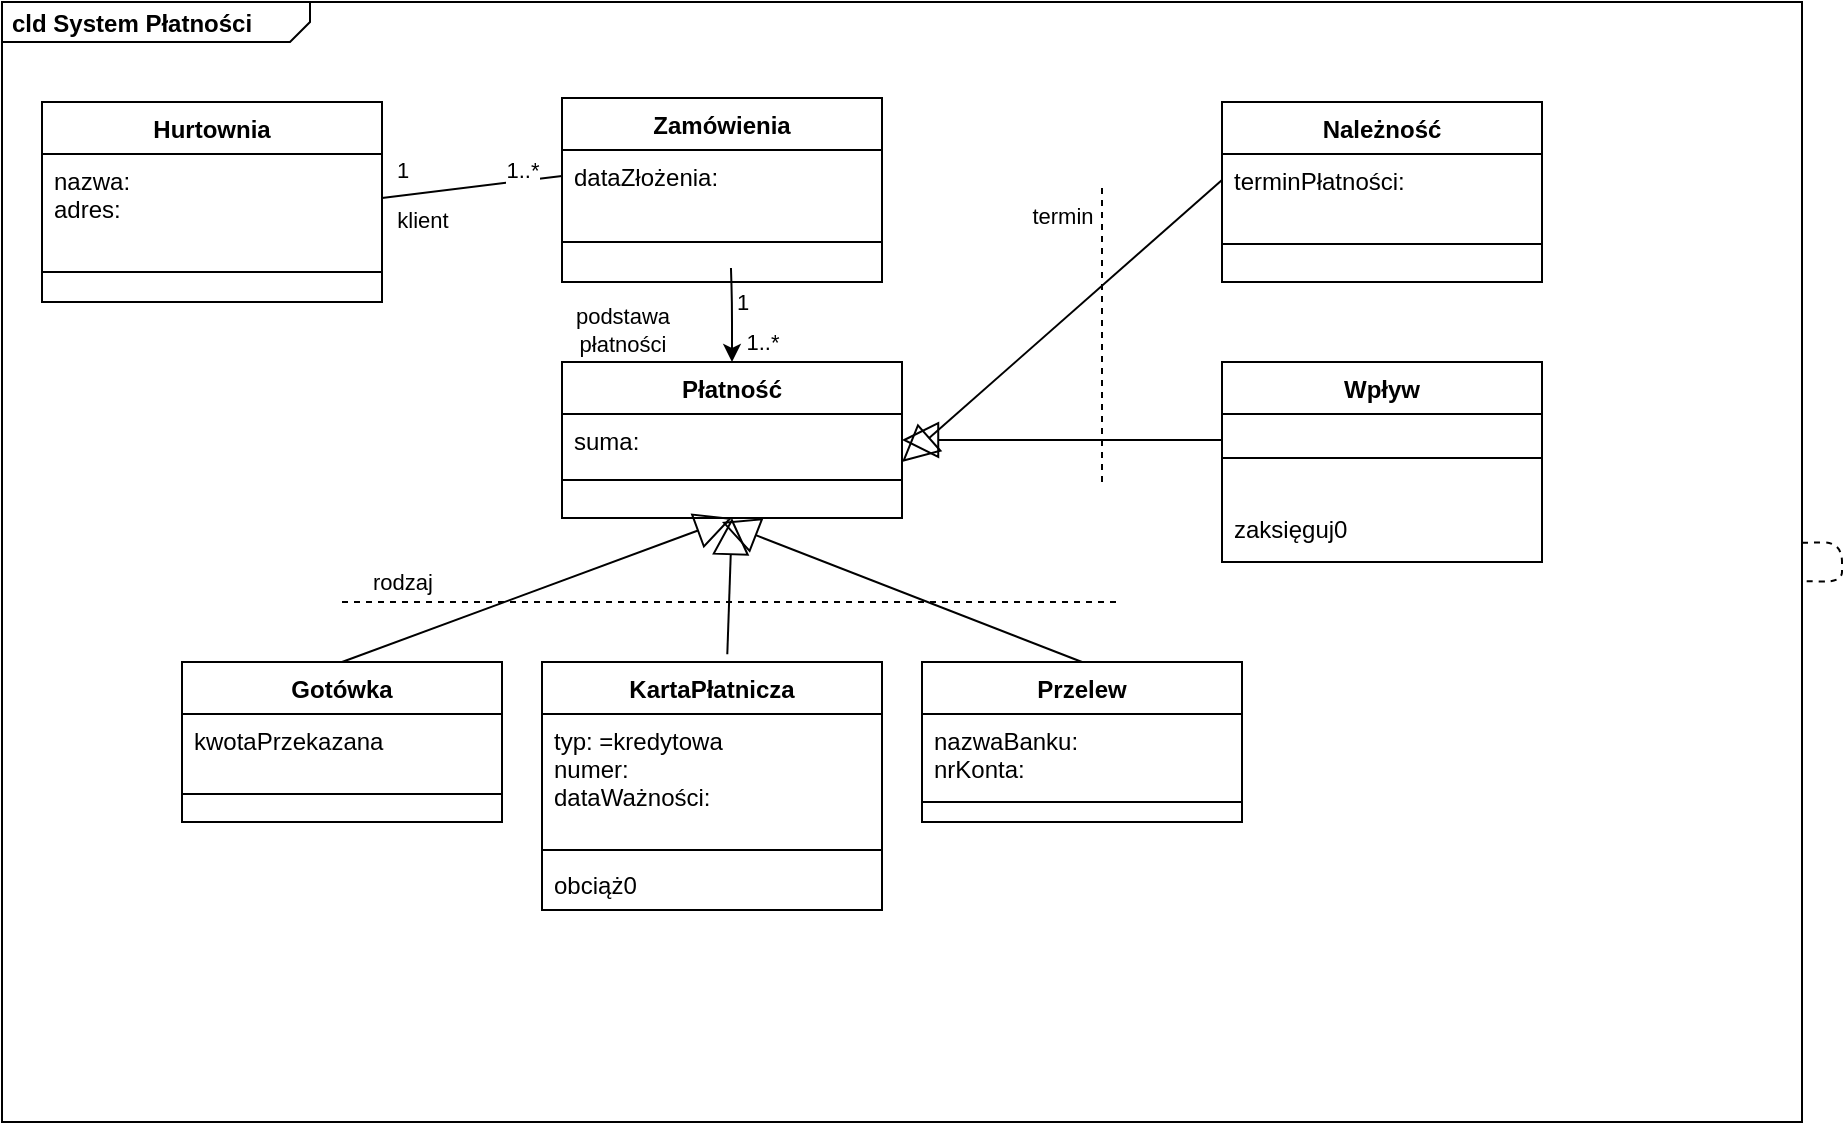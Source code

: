 <mxfile version="13.8.1" type="github">
  <diagram id="prtHgNgQTEPvFCAcTncT" name="Page-1">
    <mxGraphModel dx="998" dy="580" grid="1" gridSize="10" guides="1" tooltips="1" connect="1" arrows="1" fold="1" page="1" pageScale="1" pageWidth="827" pageHeight="1169" math="0" shadow="0">
      <root>
        <mxCell id="0" />
        <mxCell id="1" parent="0" />
        <mxCell id="3OrEgeAZociBf4MSiKX0-1" value="&lt;p style=&quot;margin: 0px ; margin-top: 4px ; margin-left: 5px ; text-align: left&quot;&gt;&lt;b&gt;cld System Płatności&lt;/b&gt;&lt;/p&gt;" style="html=1;shape=mxgraph.sysml.package;overflow=fill;labelX=154;align=left;spacingLeft=5;verticalAlign=top;spacingTop=-3;" vertex="1" parent="1">
          <mxGeometry width="900" height="560" as="geometry" />
        </mxCell>
        <mxCell id="3OrEgeAZociBf4MSiKX0-14" value="" style="endArrow=none;html=1;exitX=1;exitY=0.5;exitDx=0;exitDy=0;entryX=0;entryY=0.5;entryDx=0;entryDy=0;" edge="1" parent="1" source="3OrEgeAZociBf4MSiKX0-3" target="3OrEgeAZociBf4MSiKX0-7">
          <mxGeometry width="50" height="50" relative="1" as="geometry">
            <mxPoint x="390" y="320" as="sourcePoint" />
            <mxPoint x="440" y="270" as="targetPoint" />
          </mxGeometry>
        </mxCell>
        <mxCell id="3OrEgeAZociBf4MSiKX0-54" value="klient" style="edgeLabel;html=1;align=center;verticalAlign=middle;resizable=0;points=[];" vertex="1" connectable="0" parent="3OrEgeAZociBf4MSiKX0-14">
          <mxGeometry x="-0.76" y="-1" relative="1" as="geometry">
            <mxPoint x="8.99" y="11.12" as="offset" />
          </mxGeometry>
        </mxCell>
        <mxCell id="3OrEgeAZociBf4MSiKX0-55" value="podstawa&lt;br&gt;płatności" style="edgeLabel;html=1;align=center;verticalAlign=middle;resizable=0;points=[];" vertex="1" connectable="0" parent="3OrEgeAZociBf4MSiKX0-14">
          <mxGeometry x="0.24" relative="1" as="geometry">
            <mxPoint x="64" y="72.62" as="offset" />
          </mxGeometry>
        </mxCell>
        <mxCell id="3OrEgeAZociBf4MSiKX0-56" value="1" style="edgeLabel;html=1;align=center;verticalAlign=middle;resizable=0;points=[];" vertex="1" connectable="0" parent="3OrEgeAZociBf4MSiKX0-14">
          <mxGeometry x="0.307" y="2" relative="1" as="geometry">
            <mxPoint x="-48.97" y="-5.34" as="offset" />
          </mxGeometry>
        </mxCell>
        <mxCell id="3OrEgeAZociBf4MSiKX0-57" value="1..*" style="edgeLabel;html=1;align=center;verticalAlign=middle;resizable=0;points=[];" vertex="1" connectable="0" parent="3OrEgeAZociBf4MSiKX0-14">
          <mxGeometry x="0.285" y="1" relative="1" as="geometry">
            <mxPoint x="12.01" y="-6.36" as="offset" />
          </mxGeometry>
        </mxCell>
        <mxCell id="3OrEgeAZociBf4MSiKX0-10" value="Płatność" style="swimlane;fontStyle=1;align=center;verticalAlign=top;childLayout=stackLayout;horizontal=1;startSize=26;horizontalStack=0;resizeParent=1;resizeParentMax=0;resizeLast=0;collapsible=1;marginBottom=0;" vertex="1" parent="1">
          <mxGeometry x="280" y="180" width="170" height="78" as="geometry" />
        </mxCell>
        <mxCell id="3OrEgeAZociBf4MSiKX0-11" value="suma:" style="text;strokeColor=none;fillColor=none;align=left;verticalAlign=top;spacingLeft=4;spacingRight=4;overflow=hidden;rotatable=0;points=[[0,0.5],[1,0.5]];portConstraint=eastwest;" vertex="1" parent="3OrEgeAZociBf4MSiKX0-10">
          <mxGeometry y="26" width="170" height="14" as="geometry" />
        </mxCell>
        <mxCell id="3OrEgeAZociBf4MSiKX0-12" value="" style="line;strokeWidth=1;fillColor=none;align=left;verticalAlign=middle;spacingTop=-1;spacingLeft=3;spacingRight=3;rotatable=0;labelPosition=right;points=[];portConstraint=eastwest;" vertex="1" parent="3OrEgeAZociBf4MSiKX0-10">
          <mxGeometry y="40" width="170" height="38" as="geometry" />
        </mxCell>
        <mxCell id="3OrEgeAZociBf4MSiKX0-15" value="" style="endArrow=classic;html=1;exitX=0.528;exitY=0.825;exitDx=0;exitDy=0;exitPerimeter=0;entryX=0.5;entryY=0;entryDx=0;entryDy=0;" edge="1" parent="1" source="3OrEgeAZociBf4MSiKX0-8" target="3OrEgeAZociBf4MSiKX0-10">
          <mxGeometry width="50" height="50" relative="1" as="geometry">
            <mxPoint x="390" y="320" as="sourcePoint" />
            <mxPoint x="365" y="170" as="targetPoint" />
            <Array as="points">
              <mxPoint x="365" y="150" />
            </Array>
          </mxGeometry>
        </mxCell>
        <mxCell id="3OrEgeAZociBf4MSiKX0-28" value="Należność" style="swimlane;fontStyle=1;align=center;verticalAlign=top;childLayout=stackLayout;horizontal=1;startSize=26;horizontalStack=0;resizeParent=1;resizeParentMax=0;resizeLast=0;collapsible=1;marginBottom=0;" vertex="1" parent="1">
          <mxGeometry x="610" y="50" width="160" height="90" as="geometry" />
        </mxCell>
        <mxCell id="3OrEgeAZociBf4MSiKX0-29" value="terminPłatności:" style="text;strokeColor=none;fillColor=none;align=left;verticalAlign=top;spacingLeft=4;spacingRight=4;overflow=hidden;rotatable=0;points=[[0,0.5],[1,0.5]];portConstraint=eastwest;" vertex="1" parent="3OrEgeAZociBf4MSiKX0-28">
          <mxGeometry y="26" width="160" height="26" as="geometry" />
        </mxCell>
        <mxCell id="3OrEgeAZociBf4MSiKX0-30" value="" style="line;strokeWidth=1;fillColor=none;align=left;verticalAlign=middle;spacingTop=-1;spacingLeft=3;spacingRight=3;rotatable=0;labelPosition=right;points=[];portConstraint=eastwest;" vertex="1" parent="3OrEgeAZociBf4MSiKX0-28">
          <mxGeometry y="52" width="160" height="38" as="geometry" />
        </mxCell>
        <mxCell id="3OrEgeAZociBf4MSiKX0-32" value="Wpływ" style="swimlane;fontStyle=1;align=center;verticalAlign=top;childLayout=stackLayout;horizontal=1;startSize=26;horizontalStack=0;resizeParent=1;resizeParentMax=0;resizeLast=0;collapsible=1;marginBottom=0;" vertex="1" parent="1">
          <mxGeometry x="610" y="180" width="160" height="100" as="geometry" />
        </mxCell>
        <mxCell id="3OrEgeAZociBf4MSiKX0-34" value="" style="line;strokeWidth=1;fillColor=none;align=left;verticalAlign=middle;spacingTop=-1;spacingLeft=3;spacingRight=3;rotatable=0;labelPosition=right;points=[];portConstraint=eastwest;" vertex="1" parent="3OrEgeAZociBf4MSiKX0-32">
          <mxGeometry y="26" width="160" height="44" as="geometry" />
        </mxCell>
        <mxCell id="3OrEgeAZociBf4MSiKX0-35" value="zaksięguj0" style="text;strokeColor=none;fillColor=none;align=left;verticalAlign=top;spacingLeft=4;spacingRight=4;overflow=hidden;rotatable=0;points=[[0,0.5],[1,0.5]];portConstraint=eastwest;" vertex="1" parent="3OrEgeAZociBf4MSiKX0-32">
          <mxGeometry y="70" width="160" height="30" as="geometry" />
        </mxCell>
        <mxCell id="3OrEgeAZociBf4MSiKX0-2" value="Hurtownia" style="swimlane;fontStyle=1;align=center;verticalAlign=top;childLayout=stackLayout;horizontal=1;startSize=26;horizontalStack=0;resizeParent=1;resizeParentMax=0;resizeLast=0;collapsible=1;marginBottom=0;" vertex="1" parent="1">
          <mxGeometry x="20" y="50" width="170" height="100" as="geometry" />
        </mxCell>
        <mxCell id="3OrEgeAZociBf4MSiKX0-3" value="nazwa:&#xa;adres:&#xa;" style="text;strokeColor=none;fillColor=none;align=left;verticalAlign=top;spacingLeft=4;spacingRight=4;overflow=hidden;rotatable=0;points=[[0,0.5],[1,0.5]];portConstraint=eastwest;" vertex="1" parent="3OrEgeAZociBf4MSiKX0-2">
          <mxGeometry y="26" width="170" height="44" as="geometry" />
        </mxCell>
        <mxCell id="3OrEgeAZociBf4MSiKX0-4" value="" style="line;strokeWidth=1;fillColor=none;align=left;verticalAlign=middle;spacingTop=-1;spacingLeft=3;spacingRight=3;rotatable=0;labelPosition=right;points=[];portConstraint=eastwest;" vertex="1" parent="3OrEgeAZociBf4MSiKX0-2">
          <mxGeometry y="70" width="170" height="30" as="geometry" />
        </mxCell>
        <mxCell id="3OrEgeAZociBf4MSiKX0-6" value="Zamówienia" style="swimlane;fontStyle=1;align=center;verticalAlign=top;childLayout=stackLayout;horizontal=1;startSize=26;horizontalStack=0;resizeParent=1;resizeParentMax=0;resizeLast=0;collapsible=1;marginBottom=0;" vertex="1" parent="1">
          <mxGeometry x="280" y="48" width="160" height="92" as="geometry" />
        </mxCell>
        <mxCell id="3OrEgeAZociBf4MSiKX0-7" value="dataZłożenia:" style="text;strokeColor=none;fillColor=none;align=left;verticalAlign=top;spacingLeft=4;spacingRight=4;overflow=hidden;rotatable=0;points=[[0,0.5],[1,0.5]];portConstraint=eastwest;" vertex="1" parent="3OrEgeAZociBf4MSiKX0-6">
          <mxGeometry y="26" width="160" height="26" as="geometry" />
        </mxCell>
        <mxCell id="3OrEgeAZociBf4MSiKX0-8" value="" style="line;strokeWidth=1;fillColor=none;align=left;verticalAlign=middle;spacingTop=-1;spacingLeft=3;spacingRight=3;rotatable=0;labelPosition=right;points=[];portConstraint=eastwest;" vertex="1" parent="3OrEgeAZociBf4MSiKX0-6">
          <mxGeometry y="52" width="160" height="40" as="geometry" />
        </mxCell>
        <mxCell id="3OrEgeAZociBf4MSiKX0-24" value="Przelew" style="swimlane;fontStyle=1;align=center;verticalAlign=top;childLayout=stackLayout;horizontal=1;startSize=26;horizontalStack=0;resizeParent=1;resizeParentMax=0;resizeLast=0;collapsible=1;marginBottom=0;" vertex="1" parent="1">
          <mxGeometry x="460" y="330" width="160" height="80" as="geometry" />
        </mxCell>
        <mxCell id="3OrEgeAZociBf4MSiKX0-25" value="nazwaBanku:&#xa;nrKonta:" style="text;strokeColor=none;fillColor=none;align=left;verticalAlign=top;spacingLeft=4;spacingRight=4;overflow=hidden;rotatable=0;points=[[0,0.5],[1,0.5]];portConstraint=eastwest;" vertex="1" parent="3OrEgeAZociBf4MSiKX0-24">
          <mxGeometry y="26" width="160" height="34" as="geometry" />
        </mxCell>
        <mxCell id="3OrEgeAZociBf4MSiKX0-26" value="" style="line;strokeWidth=1;fillColor=none;align=left;verticalAlign=middle;spacingTop=-1;spacingLeft=3;spacingRight=3;rotatable=0;labelPosition=right;points=[];portConstraint=eastwest;" vertex="1" parent="3OrEgeAZociBf4MSiKX0-24">
          <mxGeometry y="60" width="160" height="20" as="geometry" />
        </mxCell>
        <mxCell id="3OrEgeAZociBf4MSiKX0-20" value="KartaPłatnicza" style="swimlane;fontStyle=1;align=center;verticalAlign=top;childLayout=stackLayout;horizontal=1;startSize=26;horizontalStack=0;resizeParent=1;resizeParentMax=0;resizeLast=0;collapsible=1;marginBottom=0;" vertex="1" parent="1">
          <mxGeometry x="270" y="330" width="170" height="124" as="geometry" />
        </mxCell>
        <mxCell id="3OrEgeAZociBf4MSiKX0-21" value="typ: =kredytowa&#xa;numer:&#xa;dataWażności:" style="text;strokeColor=none;fillColor=none;align=left;verticalAlign=top;spacingLeft=4;spacingRight=4;overflow=hidden;rotatable=0;points=[[0,0.5],[1,0.5]];portConstraint=eastwest;" vertex="1" parent="3OrEgeAZociBf4MSiKX0-20">
          <mxGeometry y="26" width="170" height="64" as="geometry" />
        </mxCell>
        <mxCell id="3OrEgeAZociBf4MSiKX0-22" value="" style="line;strokeWidth=1;fillColor=none;align=left;verticalAlign=middle;spacingTop=-1;spacingLeft=3;spacingRight=3;rotatable=0;labelPosition=right;points=[];portConstraint=eastwest;" vertex="1" parent="3OrEgeAZociBf4MSiKX0-20">
          <mxGeometry y="90" width="170" height="8" as="geometry" />
        </mxCell>
        <mxCell id="3OrEgeAZociBf4MSiKX0-23" value="obciąż0" style="text;strokeColor=none;fillColor=none;align=left;verticalAlign=top;spacingLeft=4;spacingRight=4;overflow=hidden;rotatable=0;points=[[0,0.5],[1,0.5]];portConstraint=eastwest;" vertex="1" parent="3OrEgeAZociBf4MSiKX0-20">
          <mxGeometry y="98" width="170" height="26" as="geometry" />
        </mxCell>
        <mxCell id="3OrEgeAZociBf4MSiKX0-16" value="Gotówka" style="swimlane;fontStyle=1;align=center;verticalAlign=top;childLayout=stackLayout;horizontal=1;startSize=26;horizontalStack=0;resizeParent=1;resizeParentMax=0;resizeLast=0;collapsible=1;marginBottom=0;" vertex="1" parent="1">
          <mxGeometry x="90" y="330" width="160" height="80" as="geometry" />
        </mxCell>
        <mxCell id="3OrEgeAZociBf4MSiKX0-17" value="kwotaPrzekazana" style="text;strokeColor=none;fillColor=none;align=left;verticalAlign=top;spacingLeft=4;spacingRight=4;overflow=hidden;rotatable=0;points=[[0,0.5],[1,0.5]];portConstraint=eastwest;" vertex="1" parent="3OrEgeAZociBf4MSiKX0-16">
          <mxGeometry y="26" width="160" height="26" as="geometry" />
        </mxCell>
        <mxCell id="3OrEgeAZociBf4MSiKX0-18" value="" style="line;strokeWidth=1;fillColor=none;align=left;verticalAlign=middle;spacingTop=-1;spacingLeft=3;spacingRight=3;rotatable=0;labelPosition=right;points=[];portConstraint=eastwest;" vertex="1" parent="3OrEgeAZociBf4MSiKX0-16">
          <mxGeometry y="52" width="160" height="28" as="geometry" />
        </mxCell>
        <mxCell id="3OrEgeAZociBf4MSiKX0-43" value="" style="endArrow=none;dashed=1;html=1;" edge="1" parent="1" source="3OrEgeAZociBf4MSiKX0-1" target="3OrEgeAZociBf4MSiKX0-1">
          <mxGeometry width="50" height="50" relative="1" as="geometry">
            <mxPoint x="390" y="220" as="sourcePoint" />
            <mxPoint x="440" y="170" as="targetPoint" />
          </mxGeometry>
        </mxCell>
        <mxCell id="3OrEgeAZociBf4MSiKX0-45" value="" style="endArrow=none;dashed=1;html=1;" edge="1" parent="1">
          <mxGeometry width="50" height="50" relative="1" as="geometry">
            <mxPoint x="170" y="300" as="sourcePoint" />
            <mxPoint x="560" y="300" as="targetPoint" />
          </mxGeometry>
        </mxCell>
        <mxCell id="3OrEgeAZociBf4MSiKX0-52" value="rodzaj" style="edgeLabel;html=1;align=center;verticalAlign=middle;resizable=0;points=[];" vertex="1" connectable="0" parent="3OrEgeAZociBf4MSiKX0-45">
          <mxGeometry x="-0.914" relative="1" as="geometry">
            <mxPoint x="13" y="-10" as="offset" />
          </mxGeometry>
        </mxCell>
        <mxCell id="3OrEgeAZociBf4MSiKX0-46" value="" style="endArrow=none;dashed=1;html=1;" edge="1" parent="1">
          <mxGeometry width="50" height="50" relative="1" as="geometry">
            <mxPoint x="550" y="240" as="sourcePoint" />
            <mxPoint x="550" y="90" as="targetPoint" />
          </mxGeometry>
        </mxCell>
        <mxCell id="3OrEgeAZociBf4MSiKX0-53" value="termin" style="edgeLabel;html=1;align=center;verticalAlign=middle;resizable=0;points=[];" vertex="1" connectable="0" parent="3OrEgeAZociBf4MSiKX0-46">
          <mxGeometry x="0.779" y="3" relative="1" as="geometry">
            <mxPoint x="-17" as="offset" />
          </mxGeometry>
        </mxCell>
        <mxCell id="3OrEgeAZociBf4MSiKX0-58" value="1" style="edgeLabel;html=1;align=center;verticalAlign=middle;resizable=0;points=[];" vertex="1" connectable="0" parent="3OrEgeAZociBf4MSiKX0-46">
          <mxGeometry x="-0.189" y="3" relative="1" as="geometry">
            <mxPoint x="-177" y="-29" as="offset" />
          </mxGeometry>
        </mxCell>
        <mxCell id="3OrEgeAZociBf4MSiKX0-59" value="1..*" style="edgeLabel;html=1;align=center;verticalAlign=middle;resizable=0;points=[];" vertex="1" connectable="0" parent="3OrEgeAZociBf4MSiKX0-46">
          <mxGeometry x="-0.309" y="-1" relative="1" as="geometry">
            <mxPoint x="-171" y="-18" as="offset" />
          </mxGeometry>
        </mxCell>
        <mxCell id="3OrEgeAZociBf4MSiKX0-47" value="" style="endArrow=block;endSize=16;endFill=0;html=1;entryX=0.5;entryY=1;entryDx=0;entryDy=0;exitX=0.5;exitY=0;exitDx=0;exitDy=0;" edge="1" parent="1" source="3OrEgeAZociBf4MSiKX0-16" target="3OrEgeAZociBf4MSiKX0-10">
          <mxGeometry width="160" relative="1" as="geometry">
            <mxPoint x="330" y="80" as="sourcePoint" />
            <mxPoint x="490" y="80" as="targetPoint" />
          </mxGeometry>
        </mxCell>
        <mxCell id="3OrEgeAZociBf4MSiKX0-48" value="" style="endArrow=block;endSize=16;endFill=0;html=1;entryX=0.5;entryY=1;entryDx=0;entryDy=0;exitX=0.545;exitY=-0.031;exitDx=0;exitDy=0;exitPerimeter=0;" edge="1" parent="1" source="3OrEgeAZociBf4MSiKX0-20" target="3OrEgeAZociBf4MSiKX0-10">
          <mxGeometry width="160" relative="1" as="geometry">
            <mxPoint x="460" y="530" as="sourcePoint" />
            <mxPoint x="620" y="530" as="targetPoint" />
          </mxGeometry>
        </mxCell>
        <mxCell id="3OrEgeAZociBf4MSiKX0-49" value="" style="endArrow=block;endSize=16;endFill=0;html=1;exitX=0.5;exitY=0;exitDx=0;exitDy=0;" edge="1" parent="1" source="3OrEgeAZociBf4MSiKX0-24">
          <mxGeometry width="160" relative="1" as="geometry">
            <mxPoint x="540" y="480" as="sourcePoint" />
            <mxPoint x="360" y="260" as="targetPoint" />
          </mxGeometry>
        </mxCell>
        <mxCell id="3OrEgeAZociBf4MSiKX0-50" value="" style="endArrow=block;endSize=16;endFill=0;html=1;exitX=0;exitY=0.5;exitDx=0;exitDy=0;" edge="1" parent="1" source="3OrEgeAZociBf4MSiKX0-29">
          <mxGeometry width="160" relative="1" as="geometry">
            <mxPoint x="630" y="470" as="sourcePoint" />
            <mxPoint x="450" y="230" as="targetPoint" />
          </mxGeometry>
        </mxCell>
        <mxCell id="3OrEgeAZociBf4MSiKX0-51" value="" style="endArrow=block;endSize=16;endFill=0;html=1;entryX=1;entryY=0.5;entryDx=0;entryDy=0;" edge="1" parent="1" target="3OrEgeAZociBf4MSiKX0-10">
          <mxGeometry width="160" relative="1" as="geometry">
            <mxPoint x="610" y="219" as="sourcePoint" />
            <mxPoint x="840" y="480" as="targetPoint" />
          </mxGeometry>
        </mxCell>
      </root>
    </mxGraphModel>
  </diagram>
</mxfile>
